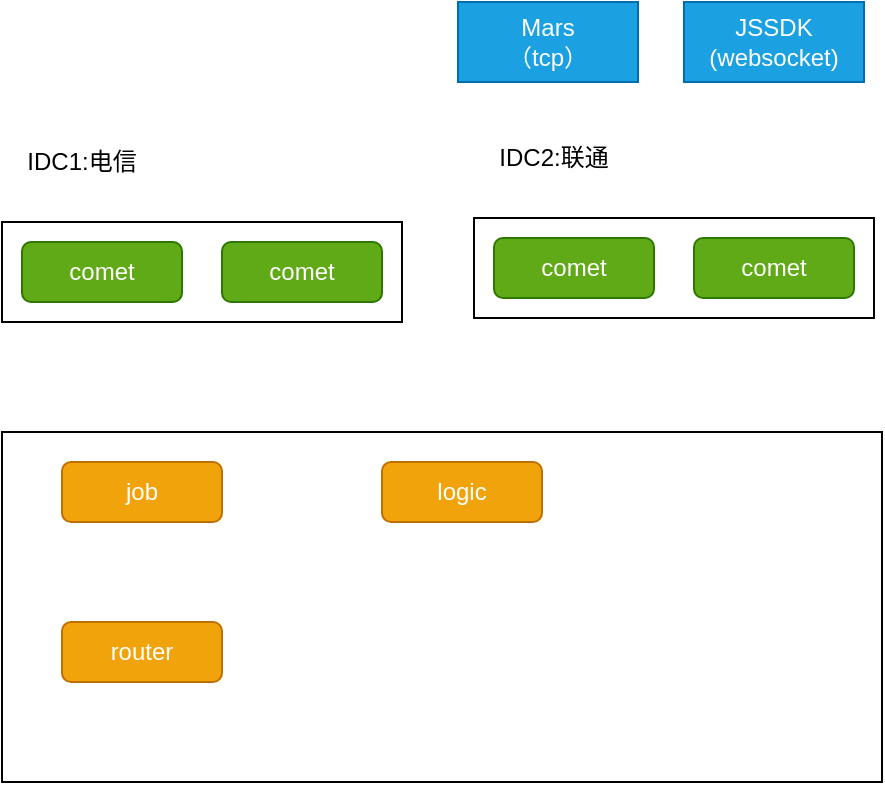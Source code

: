 <mxfile version="12.4.8" type="github">
  <diagram id="bsD2x_KO6xM0R5m1DpQU" name="Page-1">
    <mxGraphModel dx="773" dy="427" grid="1" gridSize="10" guides="1" tooltips="1" connect="1" arrows="1" fold="1" page="1" pageScale="1" pageWidth="827" pageHeight="1169" math="0" shadow="0">
      <root>
        <mxCell id="0"/>
        <mxCell id="1" parent="0"/>
        <mxCell id="wW9nk24ufCQ6Eqpu4SKE-22" value="" style="rounded=0;whiteSpace=wrap;html=1;" parent="1" vertex="1">
          <mxGeometry x="140" y="315" width="440" height="175" as="geometry"/>
        </mxCell>
        <mxCell id="wW9nk24ufCQ6Eqpu4SKE-6" value="" style="rounded=0;whiteSpace=wrap;html=1;" parent="1" vertex="1">
          <mxGeometry x="140" y="210" width="200" height="50" as="geometry"/>
        </mxCell>
        <mxCell id="wW9nk24ufCQ6Eqpu4SKE-2" value="Mars&lt;br&gt;（tcp）" style="rounded=0;whiteSpace=wrap;html=1;fillColor=#1ba1e2;strokeColor=#006EAF;fontColor=#ffffff;" parent="1" vertex="1">
          <mxGeometry x="368" y="100" width="90" height="40" as="geometry"/>
        </mxCell>
        <mxCell id="wW9nk24ufCQ6Eqpu4SKE-3" value="JSSDK&lt;br&gt;(websocket)" style="rounded=0;whiteSpace=wrap;html=1;fillColor=#1ba1e2;strokeColor=#006EAF;fontColor=#ffffff;" parent="1" vertex="1">
          <mxGeometry x="481" y="100" width="90" height="40" as="geometry"/>
        </mxCell>
        <mxCell id="wW9nk24ufCQ6Eqpu4SKE-4" value="comet" style="rounded=1;whiteSpace=wrap;html=1;fillColor=#60a917;strokeColor=#2D7600;fontColor=#ffffff;" parent="1" vertex="1">
          <mxGeometry x="150" y="220" width="80" height="30" as="geometry"/>
        </mxCell>
        <mxCell id="wW9nk24ufCQ6Eqpu4SKE-5" value="comet" style="rounded=1;whiteSpace=wrap;html=1;fillColor=#60a917;strokeColor=#2D7600;fontColor=#ffffff;" parent="1" vertex="1">
          <mxGeometry x="250" y="220" width="80" height="30" as="geometry"/>
        </mxCell>
        <mxCell id="wW9nk24ufCQ6Eqpu4SKE-7" value="IDC1:电信" style="text;html=1;strokeColor=none;fillColor=none;align=center;verticalAlign=middle;whiteSpace=wrap;rounded=0;" parent="1" vertex="1">
          <mxGeometry x="150" y="170" width="60" height="20" as="geometry"/>
        </mxCell>
        <mxCell id="wW9nk24ufCQ6Eqpu4SKE-9" value="" style="rounded=0;whiteSpace=wrap;html=1;" parent="1" vertex="1">
          <mxGeometry x="376" y="208" width="200" height="50" as="geometry"/>
        </mxCell>
        <mxCell id="wW9nk24ufCQ6Eqpu4SKE-10" value="comet" style="rounded=1;whiteSpace=wrap;html=1;fillColor=#60a917;strokeColor=#2D7600;fontColor=#ffffff;" parent="1" vertex="1">
          <mxGeometry x="386" y="218" width="80" height="30" as="geometry"/>
        </mxCell>
        <mxCell id="wW9nk24ufCQ6Eqpu4SKE-11" value="comet" style="rounded=1;whiteSpace=wrap;html=1;fillColor=#60a917;strokeColor=#2D7600;fontColor=#ffffff;" parent="1" vertex="1">
          <mxGeometry x="486" y="218" width="80" height="30" as="geometry"/>
        </mxCell>
        <mxCell id="wW9nk24ufCQ6Eqpu4SKE-12" value="IDC2:联通" style="text;html=1;strokeColor=none;fillColor=none;align=center;verticalAlign=middle;whiteSpace=wrap;rounded=0;" parent="1" vertex="1">
          <mxGeometry x="386" y="168" width="60" height="20" as="geometry"/>
        </mxCell>
        <mxCell id="wW9nk24ufCQ6Eqpu4SKE-17" value="logic" style="rounded=1;whiteSpace=wrap;html=1;fillColor=#f0a30a;strokeColor=#BD7000;fontColor=#ffffff;" parent="1" vertex="1">
          <mxGeometry x="330" y="330" width="80" height="30" as="geometry"/>
        </mxCell>
        <mxCell id="wW9nk24ufCQ6Eqpu4SKE-18" value="router" style="rounded=1;whiteSpace=wrap;html=1;fillColor=#f0a30a;strokeColor=#BD7000;fontColor=#ffffff;" parent="1" vertex="1">
          <mxGeometry x="170" y="410" width="80" height="30" as="geometry"/>
        </mxCell>
        <mxCell id="wW9nk24ufCQ6Eqpu4SKE-19" value="job" style="rounded=1;whiteSpace=wrap;html=1;fillColor=#f0a30a;strokeColor=#BD7000;fontColor=#ffffff;" parent="1" vertex="1">
          <mxGeometry x="170" y="330" width="80" height="30" as="geometry"/>
        </mxCell>
      </root>
    </mxGraphModel>
  </diagram>
</mxfile>

